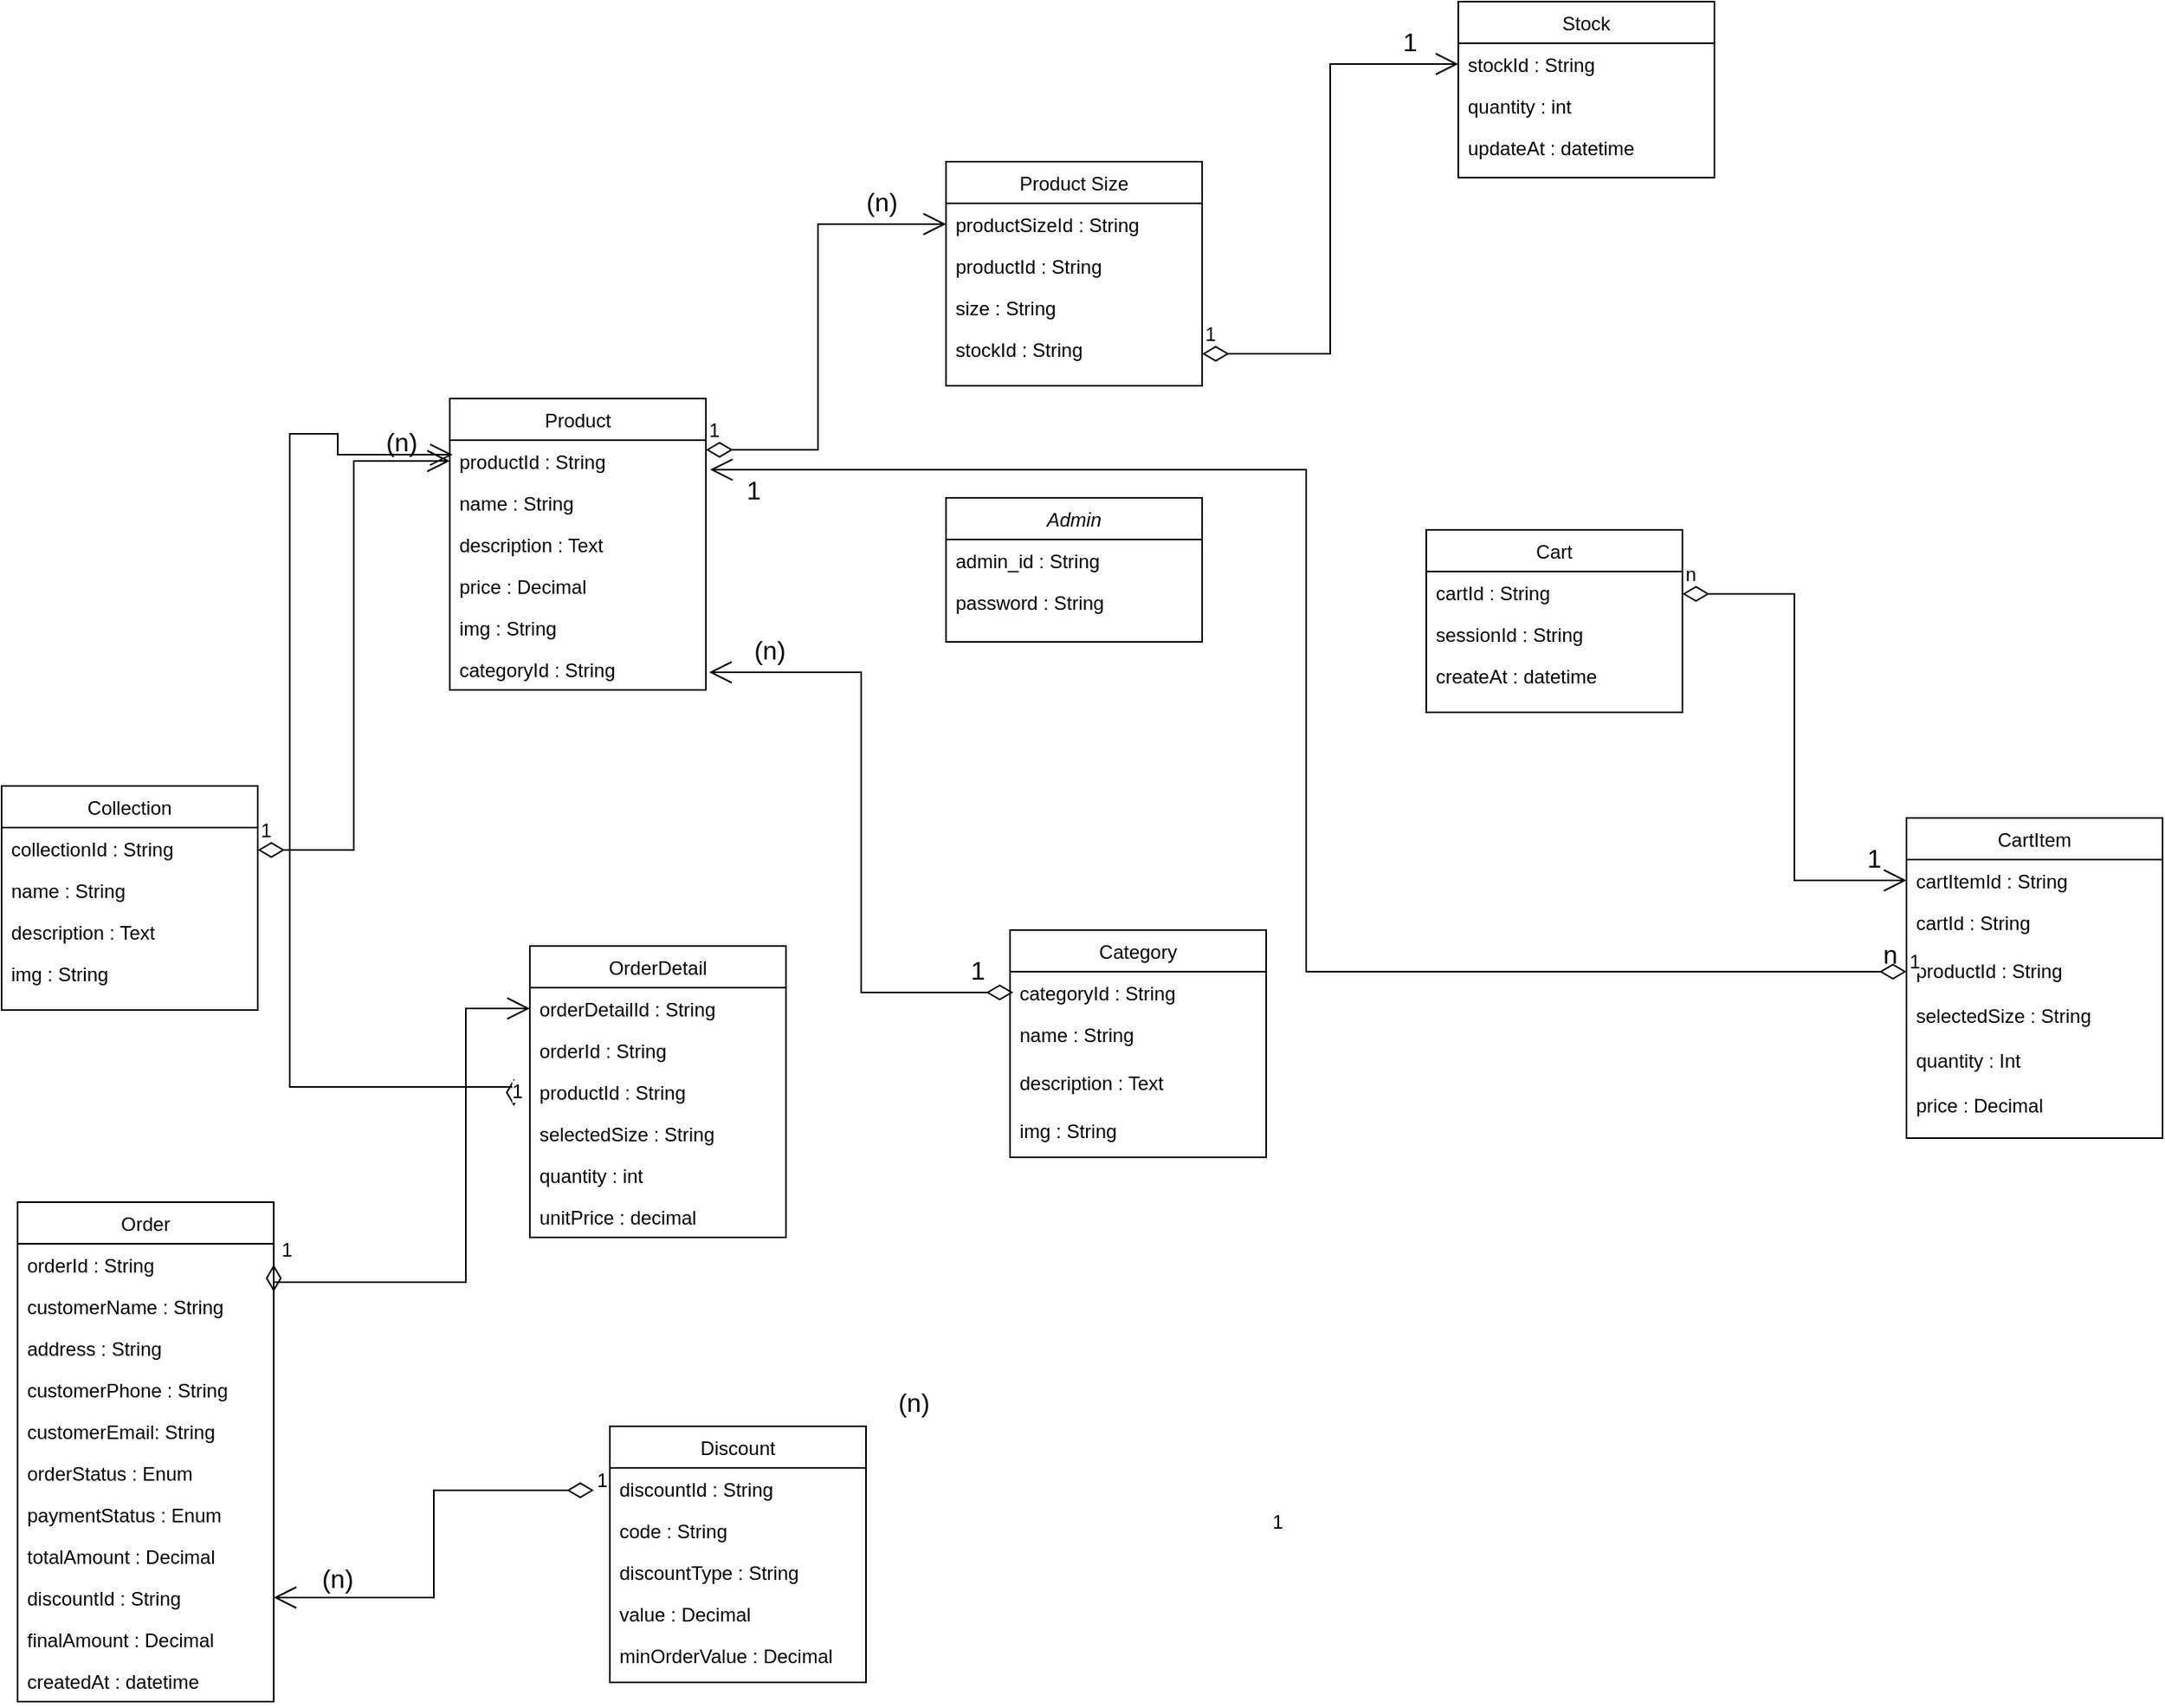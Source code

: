 <mxfile version="28.2.7">
  <diagram id="C5RBs43oDa-KdzZeNtuy" name="Page-1">
    <mxGraphModel dx="3889" dy="2490" grid="1" gridSize="10" guides="1" tooltips="1" connect="1" arrows="1" fold="1" page="1" pageScale="1" pageWidth="827" pageHeight="1169" math="0" shadow="0">
      <root>
        <mxCell id="WIyWlLk6GJQsqaUBKTNV-0" />
        <mxCell id="WIyWlLk6GJQsqaUBKTNV-1" parent="WIyWlLk6GJQsqaUBKTNV-0" />
        <mxCell id="zkfFHV4jXpPFQw0GAbJ--0" value="Admin" style="swimlane;fontStyle=2;align=center;verticalAlign=top;childLayout=stackLayout;horizontal=1;startSize=26;horizontalStack=0;resizeParent=1;resizeLast=0;collapsible=1;marginBottom=0;rounded=0;shadow=0;strokeWidth=1;" parent="WIyWlLk6GJQsqaUBKTNV-1" vertex="1">
          <mxGeometry x="-360" y="110" width="160" height="90" as="geometry">
            <mxRectangle x="230" y="140" width="160" height="26" as="alternateBounds" />
          </mxGeometry>
        </mxCell>
        <mxCell id="zkfFHV4jXpPFQw0GAbJ--1" value="admin_id : String" style="text;align=left;verticalAlign=top;spacingLeft=4;spacingRight=4;overflow=hidden;rotatable=0;points=[[0,0.5],[1,0.5]];portConstraint=eastwest;" parent="zkfFHV4jXpPFQw0GAbJ--0" vertex="1">
          <mxGeometry y="26" width="160" height="26" as="geometry" />
        </mxCell>
        <mxCell id="zkfFHV4jXpPFQw0GAbJ--2" value="password : String" style="text;align=left;verticalAlign=top;spacingLeft=4;spacingRight=4;overflow=hidden;rotatable=0;points=[[0,0.5],[1,0.5]];portConstraint=eastwest;rounded=0;shadow=0;html=0;" parent="zkfFHV4jXpPFQw0GAbJ--0" vertex="1">
          <mxGeometry y="52" width="160" height="26" as="geometry" />
        </mxCell>
        <mxCell id="zkfFHV4jXpPFQw0GAbJ--6" value="Category" style="swimlane;fontStyle=0;align=center;verticalAlign=top;childLayout=stackLayout;horizontal=1;startSize=26;horizontalStack=0;resizeParent=1;resizeLast=0;collapsible=1;marginBottom=0;rounded=0;shadow=0;strokeWidth=1;" parent="WIyWlLk6GJQsqaUBKTNV-1" vertex="1">
          <mxGeometry x="-320" y="380" width="160" height="142" as="geometry">
            <mxRectangle x="130" y="380" width="160" height="26" as="alternateBounds" />
          </mxGeometry>
        </mxCell>
        <mxCell id="zkfFHV4jXpPFQw0GAbJ--7" value="categoryId : String" style="text;align=left;verticalAlign=top;spacingLeft=4;spacingRight=4;overflow=hidden;rotatable=0;points=[[0,0.5],[1,0.5]];portConstraint=eastwest;" parent="zkfFHV4jXpPFQw0GAbJ--6" vertex="1">
          <mxGeometry y="26" width="160" height="26" as="geometry" />
        </mxCell>
        <mxCell id="zkfFHV4jXpPFQw0GAbJ--8" value="name : String" style="text;align=left;verticalAlign=top;spacingLeft=4;spacingRight=4;overflow=hidden;rotatable=0;points=[[0,0.5],[1,0.5]];portConstraint=eastwest;rounded=0;shadow=0;html=0;" parent="zkfFHV4jXpPFQw0GAbJ--6" vertex="1">
          <mxGeometry y="52" width="160" height="30" as="geometry" />
        </mxCell>
        <mxCell id="Sfmw0fB3d72tAotDh0iX-32" value="description : Text" style="text;align=left;verticalAlign=top;spacingLeft=4;spacingRight=4;overflow=hidden;rotatable=0;points=[[0,0.5],[1,0.5]];portConstraint=eastwest;rounded=0;shadow=0;html=0;" vertex="1" parent="zkfFHV4jXpPFQw0GAbJ--6">
          <mxGeometry y="82" width="160" height="30" as="geometry" />
        </mxCell>
        <mxCell id="Sfmw0fB3d72tAotDh0iX-33" value="img : String" style="text;align=left;verticalAlign=top;spacingLeft=4;spacingRight=4;overflow=hidden;rotatable=0;points=[[0,0.5],[1,0.5]];portConstraint=eastwest;rounded=0;shadow=0;html=0;" vertex="1" parent="zkfFHV4jXpPFQw0GAbJ--6">
          <mxGeometry y="112" width="160" height="30" as="geometry" />
        </mxCell>
        <mxCell id="zkfFHV4jXpPFQw0GAbJ--13" value="Collection" style="swimlane;fontStyle=0;align=center;verticalAlign=top;childLayout=stackLayout;horizontal=1;startSize=26;horizontalStack=0;resizeParent=1;resizeLast=0;collapsible=1;marginBottom=0;rounded=0;shadow=0;strokeWidth=1;" parent="WIyWlLk6GJQsqaUBKTNV-1" vertex="1">
          <mxGeometry x="-950" y="290" width="160" height="140" as="geometry">
            <mxRectangle x="340" y="380" width="170" height="26" as="alternateBounds" />
          </mxGeometry>
        </mxCell>
        <mxCell id="zkfFHV4jXpPFQw0GAbJ--14" value="collectionId : String" style="text;align=left;verticalAlign=top;spacingLeft=4;spacingRight=4;overflow=hidden;rotatable=0;points=[[0,0.5],[1,0.5]];portConstraint=eastwest;" parent="zkfFHV4jXpPFQw0GAbJ--13" vertex="1">
          <mxGeometry y="26" width="160" height="26" as="geometry" />
        </mxCell>
        <mxCell id="Sfmw0fB3d72tAotDh0iX-26" value="name : String" style="text;align=left;verticalAlign=top;spacingLeft=4;spacingRight=4;overflow=hidden;rotatable=0;points=[[0,0.5],[1,0.5]];portConstraint=eastwest;rounded=0;shadow=0;html=0;" vertex="1" parent="zkfFHV4jXpPFQw0GAbJ--13">
          <mxGeometry y="52" width="160" height="26" as="geometry" />
        </mxCell>
        <mxCell id="Sfmw0fB3d72tAotDh0iX-34" value="description : Text" style="text;align=left;verticalAlign=top;spacingLeft=4;spacingRight=4;overflow=hidden;rotatable=0;points=[[0,0.5],[1,0.5]];portConstraint=eastwest;rounded=0;shadow=0;html=0;" vertex="1" parent="zkfFHV4jXpPFQw0GAbJ--13">
          <mxGeometry y="78" width="160" height="26" as="geometry" />
        </mxCell>
        <mxCell id="Sfmw0fB3d72tAotDh0iX-35" value="img : String" style="text;align=left;verticalAlign=top;spacingLeft=4;spacingRight=4;overflow=hidden;rotatable=0;points=[[0,0.5],[1,0.5]];portConstraint=eastwest;rounded=0;shadow=0;html=0;" vertex="1" parent="zkfFHV4jXpPFQw0GAbJ--13">
          <mxGeometry y="104" width="160" height="26" as="geometry" />
        </mxCell>
        <mxCell id="zkfFHV4jXpPFQw0GAbJ--17" value="Product" style="swimlane;fontStyle=0;align=center;verticalAlign=top;childLayout=stackLayout;horizontal=1;startSize=26;horizontalStack=0;resizeParent=1;resizeLast=0;collapsible=1;marginBottom=0;rounded=0;shadow=0;strokeWidth=1;" parent="WIyWlLk6GJQsqaUBKTNV-1" vertex="1">
          <mxGeometry x="-670" y="48" width="160" height="182" as="geometry">
            <mxRectangle x="550" y="140" width="160" height="26" as="alternateBounds" />
          </mxGeometry>
        </mxCell>
        <mxCell id="zkfFHV4jXpPFQw0GAbJ--18" value="productId : String" style="text;align=left;verticalAlign=top;spacingLeft=4;spacingRight=4;overflow=hidden;rotatable=0;points=[[0,0.5],[1,0.5]];portConstraint=eastwest;" parent="zkfFHV4jXpPFQw0GAbJ--17" vertex="1">
          <mxGeometry y="26" width="160" height="26" as="geometry" />
        </mxCell>
        <mxCell id="zkfFHV4jXpPFQw0GAbJ--19" value="name : String" style="text;align=left;verticalAlign=top;spacingLeft=4;spacingRight=4;overflow=hidden;rotatable=0;points=[[0,0.5],[1,0.5]];portConstraint=eastwest;rounded=0;shadow=0;html=0;" parent="zkfFHV4jXpPFQw0GAbJ--17" vertex="1">
          <mxGeometry y="52" width="160" height="26" as="geometry" />
        </mxCell>
        <mxCell id="zkfFHV4jXpPFQw0GAbJ--20" value="description : Text" style="text;align=left;verticalAlign=top;spacingLeft=4;spacingRight=4;overflow=hidden;rotatable=0;points=[[0,0.5],[1,0.5]];portConstraint=eastwest;rounded=0;shadow=0;html=0;" parent="zkfFHV4jXpPFQw0GAbJ--17" vertex="1">
          <mxGeometry y="78" width="160" height="26" as="geometry" />
        </mxCell>
        <mxCell id="zkfFHV4jXpPFQw0GAbJ--21" value="price : Decimal" style="text;align=left;verticalAlign=top;spacingLeft=4;spacingRight=4;overflow=hidden;rotatable=0;points=[[0,0.5],[1,0.5]];portConstraint=eastwest;rounded=0;shadow=0;html=0;" parent="zkfFHV4jXpPFQw0GAbJ--17" vertex="1">
          <mxGeometry y="104" width="160" height="26" as="geometry" />
        </mxCell>
        <mxCell id="zkfFHV4jXpPFQw0GAbJ--22" value="img : String" style="text;align=left;verticalAlign=top;spacingLeft=4;spacingRight=4;overflow=hidden;rotatable=0;points=[[0,0.5],[1,0.5]];portConstraint=eastwest;rounded=0;shadow=0;html=0;" parent="zkfFHV4jXpPFQw0GAbJ--17" vertex="1">
          <mxGeometry y="130" width="160" height="26" as="geometry" />
        </mxCell>
        <mxCell id="zkfFHV4jXpPFQw0GAbJ--24" value="categoryId : String" style="text;align=left;verticalAlign=top;spacingLeft=4;spacingRight=4;overflow=hidden;rotatable=0;points=[[0,0.5],[1,0.5]];portConstraint=eastwest;" parent="zkfFHV4jXpPFQw0GAbJ--17" vertex="1">
          <mxGeometry y="156" width="160" height="26" as="geometry" />
        </mxCell>
        <mxCell id="Sfmw0fB3d72tAotDh0iX-0" value="CartItem" style="swimlane;fontStyle=0;align=center;verticalAlign=top;childLayout=stackLayout;horizontal=1;startSize=26;horizontalStack=0;resizeParent=1;resizeLast=0;collapsible=1;marginBottom=0;rounded=0;shadow=0;strokeWidth=1;" vertex="1" parent="WIyWlLk6GJQsqaUBKTNV-1">
          <mxGeometry x="240" y="310" width="160" height="200" as="geometry">
            <mxRectangle x="340" y="380" width="170" height="26" as="alternateBounds" />
          </mxGeometry>
        </mxCell>
        <mxCell id="Sfmw0fB3d72tAotDh0iX-1" value="cartItemId : String" style="text;align=left;verticalAlign=top;spacingLeft=4;spacingRight=4;overflow=hidden;rotatable=0;points=[[0,0.5],[1,0.5]];portConstraint=eastwest;" vertex="1" parent="Sfmw0fB3d72tAotDh0iX-0">
          <mxGeometry y="26" width="160" height="26" as="geometry" />
        </mxCell>
        <mxCell id="Sfmw0fB3d72tAotDh0iX-28" value="cartId : String" style="text;align=left;verticalAlign=top;spacingLeft=4;spacingRight=4;overflow=hidden;rotatable=0;points=[[0,0.5],[1,0.5]];portConstraint=eastwest;" vertex="1" parent="Sfmw0fB3d72tAotDh0iX-0">
          <mxGeometry y="52" width="160" height="30" as="geometry" />
        </mxCell>
        <mxCell id="Sfmw0fB3d72tAotDh0iX-27" value="productId : String" style="text;align=left;verticalAlign=top;spacingLeft=4;spacingRight=4;overflow=hidden;rotatable=0;points=[[0,0.5],[1,0.5]];portConstraint=eastwest;" vertex="1" parent="Sfmw0fB3d72tAotDh0iX-0">
          <mxGeometry y="82" width="160" height="28" as="geometry" />
        </mxCell>
        <mxCell id="Sfmw0fB3d72tAotDh0iX-29" value="selectedSize : String" style="text;align=left;verticalAlign=top;spacingLeft=4;spacingRight=4;overflow=hidden;rotatable=0;points=[[0,0.5],[1,0.5]];portConstraint=eastwest;" vertex="1" parent="Sfmw0fB3d72tAotDh0iX-0">
          <mxGeometry y="110" width="160" height="28" as="geometry" />
        </mxCell>
        <mxCell id="Sfmw0fB3d72tAotDh0iX-30" value="quantity : Int" style="text;align=left;verticalAlign=top;spacingLeft=4;spacingRight=4;overflow=hidden;rotatable=0;points=[[0,0.5],[1,0.5]];portConstraint=eastwest;" vertex="1" parent="Sfmw0fB3d72tAotDh0iX-0">
          <mxGeometry y="138" width="160" height="28" as="geometry" />
        </mxCell>
        <mxCell id="Sfmw0fB3d72tAotDh0iX-31" value="price : Decimal" style="text;align=left;verticalAlign=top;spacingLeft=4;spacingRight=4;overflow=hidden;rotatable=0;points=[[0,0.5],[1,0.5]];portConstraint=eastwest;" vertex="1" parent="Sfmw0fB3d72tAotDh0iX-0">
          <mxGeometry y="166" width="160" height="28" as="geometry" />
        </mxCell>
        <mxCell id="Sfmw0fB3d72tAotDh0iX-3" value="Product Size" style="swimlane;fontStyle=0;align=center;verticalAlign=top;childLayout=stackLayout;horizontal=1;startSize=26;horizontalStack=0;resizeParent=1;resizeLast=0;collapsible=1;marginBottom=0;rounded=0;shadow=0;strokeWidth=1;" vertex="1" parent="WIyWlLk6GJQsqaUBKTNV-1">
          <mxGeometry x="-360" y="-100" width="160" height="140" as="geometry">
            <mxRectangle x="340" y="380" width="170" height="26" as="alternateBounds" />
          </mxGeometry>
        </mxCell>
        <mxCell id="Sfmw0fB3d72tAotDh0iX-4" value="productSizeId : String" style="text;align=left;verticalAlign=top;spacingLeft=4;spacingRight=4;overflow=hidden;rotatable=0;points=[[0,0.5],[1,0.5]];portConstraint=eastwest;" vertex="1" parent="Sfmw0fB3d72tAotDh0iX-3">
          <mxGeometry y="26" width="160" height="26" as="geometry" />
        </mxCell>
        <mxCell id="Sfmw0fB3d72tAotDh0iX-38" value="productId : String" style="text;align=left;verticalAlign=top;spacingLeft=4;spacingRight=4;overflow=hidden;rotatable=0;points=[[0,0.5],[1,0.5]];portConstraint=eastwest;" vertex="1" parent="Sfmw0fB3d72tAotDh0iX-3">
          <mxGeometry y="52" width="160" height="26" as="geometry" />
        </mxCell>
        <mxCell id="Sfmw0fB3d72tAotDh0iX-39" value="size : String" style="text;align=left;verticalAlign=top;spacingLeft=4;spacingRight=4;overflow=hidden;rotatable=0;points=[[0,0.5],[1,0.5]];portConstraint=eastwest;" vertex="1" parent="Sfmw0fB3d72tAotDh0iX-3">
          <mxGeometry y="78" width="160" height="26" as="geometry" />
        </mxCell>
        <mxCell id="Sfmw0fB3d72tAotDh0iX-40" value="stockId : String" style="text;align=left;verticalAlign=top;spacingLeft=4;spacingRight=4;overflow=hidden;rotatable=0;points=[[0,0.5],[1,0.5]];portConstraint=eastwest;" vertex="1" parent="Sfmw0fB3d72tAotDh0iX-3">
          <mxGeometry y="104" width="160" height="26" as="geometry" />
        </mxCell>
        <mxCell id="Sfmw0fB3d72tAotDh0iX-6" value="Discount" style="swimlane;fontStyle=0;align=center;verticalAlign=top;childLayout=stackLayout;horizontal=1;startSize=26;horizontalStack=0;resizeParent=1;resizeLast=0;collapsible=1;marginBottom=0;rounded=0;shadow=0;strokeWidth=1;" vertex="1" parent="WIyWlLk6GJQsqaUBKTNV-1">
          <mxGeometry x="-570" y="690" width="160" height="160" as="geometry">
            <mxRectangle x="340" y="380" width="170" height="26" as="alternateBounds" />
          </mxGeometry>
        </mxCell>
        <mxCell id="Sfmw0fB3d72tAotDh0iX-7" value="discountId : String" style="text;align=left;verticalAlign=top;spacingLeft=4;spacingRight=4;overflow=hidden;rotatable=0;points=[[0,0.5],[1,0.5]];portConstraint=eastwest;" vertex="1" parent="Sfmw0fB3d72tAotDh0iX-6">
          <mxGeometry y="26" width="160" height="26" as="geometry" />
        </mxCell>
        <mxCell id="Sfmw0fB3d72tAotDh0iX-44" value="code : String" style="text;align=left;verticalAlign=top;spacingLeft=4;spacingRight=4;overflow=hidden;rotatable=0;points=[[0,0.5],[1,0.5]];portConstraint=eastwest;" vertex="1" parent="Sfmw0fB3d72tAotDh0iX-6">
          <mxGeometry y="52" width="160" height="26" as="geometry" />
        </mxCell>
        <mxCell id="Sfmw0fB3d72tAotDh0iX-45" value="discountType : String" style="text;align=left;verticalAlign=top;spacingLeft=4;spacingRight=4;overflow=hidden;rotatable=0;points=[[0,0.5],[1,0.5]];portConstraint=eastwest;" vertex="1" parent="Sfmw0fB3d72tAotDh0iX-6">
          <mxGeometry y="78" width="160" height="26" as="geometry" />
        </mxCell>
        <mxCell id="Sfmw0fB3d72tAotDh0iX-46" value="value : Decimal" style="text;align=left;verticalAlign=top;spacingLeft=4;spacingRight=4;overflow=hidden;rotatable=0;points=[[0,0.5],[1,0.5]];portConstraint=eastwest;" vertex="1" parent="Sfmw0fB3d72tAotDh0iX-6">
          <mxGeometry y="104" width="160" height="26" as="geometry" />
        </mxCell>
        <mxCell id="Sfmw0fB3d72tAotDh0iX-47" value="minOrderValue : Decimal" style="text;align=left;verticalAlign=top;spacingLeft=4;spacingRight=4;overflow=hidden;rotatable=0;points=[[0,0.5],[1,0.5]];portConstraint=eastwest;" vertex="1" parent="Sfmw0fB3d72tAotDh0iX-6">
          <mxGeometry y="130" width="160" height="26" as="geometry" />
        </mxCell>
        <mxCell id="Sfmw0fB3d72tAotDh0iX-9" value="Stock" style="swimlane;fontStyle=0;align=center;verticalAlign=top;childLayout=stackLayout;horizontal=1;startSize=26;horizontalStack=0;resizeParent=1;resizeLast=0;collapsible=1;marginBottom=0;rounded=0;shadow=0;strokeWidth=1;" vertex="1" parent="WIyWlLk6GJQsqaUBKTNV-1">
          <mxGeometry x="-40" y="-200" width="160" height="110" as="geometry">
            <mxRectangle x="340" y="380" width="170" height="26" as="alternateBounds" />
          </mxGeometry>
        </mxCell>
        <mxCell id="Sfmw0fB3d72tAotDh0iX-10" value="stockId : String" style="text;align=left;verticalAlign=top;spacingLeft=4;spacingRight=4;overflow=hidden;rotatable=0;points=[[0,0.5],[1,0.5]];portConstraint=eastwest;" vertex="1" parent="Sfmw0fB3d72tAotDh0iX-9">
          <mxGeometry y="26" width="160" height="26" as="geometry" />
        </mxCell>
        <mxCell id="Sfmw0fB3d72tAotDh0iX-42" value="quantity : int" style="text;align=left;verticalAlign=top;spacingLeft=4;spacingRight=4;overflow=hidden;rotatable=0;points=[[0,0.5],[1,0.5]];portConstraint=eastwest;" vertex="1" parent="Sfmw0fB3d72tAotDh0iX-9">
          <mxGeometry y="52" width="160" height="26" as="geometry" />
        </mxCell>
        <mxCell id="Sfmw0fB3d72tAotDh0iX-43" value="updateAt : datetime" style="text;align=left;verticalAlign=top;spacingLeft=4;spacingRight=4;overflow=hidden;rotatable=0;points=[[0,0.5],[1,0.5]];portConstraint=eastwest;" vertex="1" parent="Sfmw0fB3d72tAotDh0iX-9">
          <mxGeometry y="78" width="160" height="26" as="geometry" />
        </mxCell>
        <mxCell id="Sfmw0fB3d72tAotDh0iX-12" value="Cart" style="swimlane;fontStyle=0;align=center;verticalAlign=top;childLayout=stackLayout;horizontal=1;startSize=26;horizontalStack=0;resizeParent=1;resizeLast=0;collapsible=1;marginBottom=0;rounded=0;shadow=0;strokeWidth=1;" vertex="1" parent="WIyWlLk6GJQsqaUBKTNV-1">
          <mxGeometry x="-60" y="130" width="160" height="114" as="geometry">
            <mxRectangle x="130" y="380" width="160" height="26" as="alternateBounds" />
          </mxGeometry>
        </mxCell>
        <mxCell id="Sfmw0fB3d72tAotDh0iX-13" value="cartId : String" style="text;align=left;verticalAlign=top;spacingLeft=4;spacingRight=4;overflow=hidden;rotatable=0;points=[[0,0.5],[1,0.5]];portConstraint=eastwest;" vertex="1" parent="Sfmw0fB3d72tAotDh0iX-12">
          <mxGeometry y="26" width="160" height="26" as="geometry" />
        </mxCell>
        <mxCell id="Sfmw0fB3d72tAotDh0iX-14" value="sessionId : String" style="text;align=left;verticalAlign=top;spacingLeft=4;spacingRight=4;overflow=hidden;rotatable=0;points=[[0,0.5],[1,0.5]];portConstraint=eastwest;rounded=0;shadow=0;html=0;" vertex="1" parent="Sfmw0fB3d72tAotDh0iX-12">
          <mxGeometry y="52" width="160" height="26" as="geometry" />
        </mxCell>
        <mxCell id="Sfmw0fB3d72tAotDh0iX-48" value="createAt : datetime" style="text;align=left;verticalAlign=top;spacingLeft=4;spacingRight=4;overflow=hidden;rotatable=0;points=[[0,0.5],[1,0.5]];portConstraint=eastwest;rounded=0;shadow=0;html=0;" vertex="1" parent="Sfmw0fB3d72tAotDh0iX-12">
          <mxGeometry y="78" width="160" height="26" as="geometry" />
        </mxCell>
        <mxCell id="Sfmw0fB3d72tAotDh0iX-18" value="Order" style="swimlane;fontStyle=0;align=center;verticalAlign=top;childLayout=stackLayout;horizontal=1;startSize=26;horizontalStack=0;resizeParent=1;resizeLast=0;collapsible=1;marginBottom=0;rounded=0;shadow=0;strokeWidth=1;" vertex="1" parent="WIyWlLk6GJQsqaUBKTNV-1">
          <mxGeometry x="-940" y="550" width="160" height="312" as="geometry">
            <mxRectangle x="130" y="380" width="160" height="26" as="alternateBounds" />
          </mxGeometry>
        </mxCell>
        <mxCell id="Sfmw0fB3d72tAotDh0iX-19" value="orderId : String" style="text;align=left;verticalAlign=top;spacingLeft=4;spacingRight=4;overflow=hidden;rotatable=0;points=[[0,0.5],[1,0.5]];portConstraint=eastwest;" vertex="1" parent="Sfmw0fB3d72tAotDh0iX-18">
          <mxGeometry y="26" width="160" height="26" as="geometry" />
        </mxCell>
        <mxCell id="Sfmw0fB3d72tAotDh0iX-20" value="customerName : String" style="text;align=left;verticalAlign=top;spacingLeft=4;spacingRight=4;overflow=hidden;rotatable=0;points=[[0,0.5],[1,0.5]];portConstraint=eastwest;rounded=0;shadow=0;html=0;" vertex="1" parent="Sfmw0fB3d72tAotDh0iX-18">
          <mxGeometry y="52" width="160" height="26" as="geometry" />
        </mxCell>
        <mxCell id="Sfmw0fB3d72tAotDh0iX-23" value="address : String" style="text;align=left;verticalAlign=top;spacingLeft=4;spacingRight=4;overflow=hidden;rotatable=0;points=[[0,0.5],[1,0.5]];portConstraint=eastwest;" vertex="1" parent="Sfmw0fB3d72tAotDh0iX-18">
          <mxGeometry y="78" width="160" height="26" as="geometry" />
        </mxCell>
        <mxCell id="Sfmw0fB3d72tAotDh0iX-49" value="customerPhone : String" style="text;align=left;verticalAlign=top;spacingLeft=4;spacingRight=4;overflow=hidden;rotatable=0;points=[[0,0.5],[1,0.5]];portConstraint=eastwest;" vertex="1" parent="Sfmw0fB3d72tAotDh0iX-18">
          <mxGeometry y="104" width="160" height="26" as="geometry" />
        </mxCell>
        <mxCell id="Sfmw0fB3d72tAotDh0iX-50" value="customerEmail: String" style="text;align=left;verticalAlign=top;spacingLeft=4;spacingRight=4;overflow=hidden;rotatable=0;points=[[0,0.5],[1,0.5]];portConstraint=eastwest;" vertex="1" parent="Sfmw0fB3d72tAotDh0iX-18">
          <mxGeometry y="130" width="160" height="26" as="geometry" />
        </mxCell>
        <mxCell id="Sfmw0fB3d72tAotDh0iX-51" value="orderStatus : Enum" style="text;align=left;verticalAlign=top;spacingLeft=4;spacingRight=4;overflow=hidden;rotatable=0;points=[[0,0.5],[1,0.5]];portConstraint=eastwest;" vertex="1" parent="Sfmw0fB3d72tAotDh0iX-18">
          <mxGeometry y="156" width="160" height="26" as="geometry" />
        </mxCell>
        <mxCell id="Sfmw0fB3d72tAotDh0iX-52" value="paymentStatus : Enum" style="text;align=left;verticalAlign=top;spacingLeft=4;spacingRight=4;overflow=hidden;rotatable=0;points=[[0,0.5],[1,0.5]];portConstraint=eastwest;" vertex="1" parent="Sfmw0fB3d72tAotDh0iX-18">
          <mxGeometry y="182" width="160" height="26" as="geometry" />
        </mxCell>
        <mxCell id="Sfmw0fB3d72tAotDh0iX-53" value="totalAmount : Decimal" style="text;align=left;verticalAlign=top;spacingLeft=4;spacingRight=4;overflow=hidden;rotatable=0;points=[[0,0.5],[1,0.5]];portConstraint=eastwest;" vertex="1" parent="Sfmw0fB3d72tAotDh0iX-18">
          <mxGeometry y="208" width="160" height="26" as="geometry" />
        </mxCell>
        <mxCell id="Sfmw0fB3d72tAotDh0iX-54" value="discountId : String" style="text;align=left;verticalAlign=top;spacingLeft=4;spacingRight=4;overflow=hidden;rotatable=0;points=[[0,0.5],[1,0.5]];portConstraint=eastwest;" vertex="1" parent="Sfmw0fB3d72tAotDh0iX-18">
          <mxGeometry y="234" width="160" height="26" as="geometry" />
        </mxCell>
        <mxCell id="Sfmw0fB3d72tAotDh0iX-55" value="finalAmount : Decimal" style="text;align=left;verticalAlign=top;spacingLeft=4;spacingRight=4;overflow=hidden;rotatable=0;points=[[0,0.5],[1,0.5]];portConstraint=eastwest;" vertex="1" parent="Sfmw0fB3d72tAotDh0iX-18">
          <mxGeometry y="260" width="160" height="26" as="geometry" />
        </mxCell>
        <mxCell id="Sfmw0fB3d72tAotDh0iX-56" value="createdAt : datetime" style="text;align=left;verticalAlign=top;spacingLeft=4;spacingRight=4;overflow=hidden;rotatable=0;points=[[0,0.5],[1,0.5]];portConstraint=eastwest;" vertex="1" parent="Sfmw0fB3d72tAotDh0iX-18">
          <mxGeometry y="286" width="160" height="26" as="geometry" />
        </mxCell>
        <mxCell id="Sfmw0fB3d72tAotDh0iX-57" value="OrderDetail" style="swimlane;fontStyle=0;align=center;verticalAlign=top;childLayout=stackLayout;horizontal=1;startSize=26;horizontalStack=0;resizeParent=1;resizeLast=0;collapsible=1;marginBottom=0;rounded=0;shadow=0;strokeWidth=1;" vertex="1" parent="WIyWlLk6GJQsqaUBKTNV-1">
          <mxGeometry x="-620" y="390" width="160" height="182" as="geometry">
            <mxRectangle x="130" y="380" width="160" height="26" as="alternateBounds" />
          </mxGeometry>
        </mxCell>
        <mxCell id="Sfmw0fB3d72tAotDh0iX-69" value="orderDetailId : String" style="text;align=left;verticalAlign=top;spacingLeft=4;spacingRight=4;overflow=hidden;rotatable=0;points=[[0,0.5],[1,0.5]];portConstraint=eastwest;" vertex="1" parent="Sfmw0fB3d72tAotDh0iX-57">
          <mxGeometry y="26" width="160" height="26" as="geometry" />
        </mxCell>
        <mxCell id="Sfmw0fB3d72tAotDh0iX-70" value="orderId : String" style="text;align=left;verticalAlign=top;spacingLeft=4;spacingRight=4;overflow=hidden;rotatable=0;points=[[0,0.5],[1,0.5]];portConstraint=eastwest;" vertex="1" parent="Sfmw0fB3d72tAotDh0iX-57">
          <mxGeometry y="52" width="160" height="26" as="geometry" />
        </mxCell>
        <mxCell id="Sfmw0fB3d72tAotDh0iX-71" value="productId : String" style="text;align=left;verticalAlign=top;spacingLeft=4;spacingRight=4;overflow=hidden;rotatable=0;points=[[0,0.5],[1,0.5]];portConstraint=eastwest;" vertex="1" parent="Sfmw0fB3d72tAotDh0iX-57">
          <mxGeometry y="78" width="160" height="26" as="geometry" />
        </mxCell>
        <mxCell id="Sfmw0fB3d72tAotDh0iX-72" value="selectedSize : String" style="text;align=left;verticalAlign=top;spacingLeft=4;spacingRight=4;overflow=hidden;rotatable=0;points=[[0,0.5],[1,0.5]];portConstraint=eastwest;" vertex="1" parent="Sfmw0fB3d72tAotDh0iX-57">
          <mxGeometry y="104" width="160" height="26" as="geometry" />
        </mxCell>
        <mxCell id="Sfmw0fB3d72tAotDh0iX-73" value="quantity : int" style="text;align=left;verticalAlign=top;spacingLeft=4;spacingRight=4;overflow=hidden;rotatable=0;points=[[0,0.5],[1,0.5]];portConstraint=eastwest;" vertex="1" parent="Sfmw0fB3d72tAotDh0iX-57">
          <mxGeometry y="130" width="160" height="26" as="geometry" />
        </mxCell>
        <mxCell id="Sfmw0fB3d72tAotDh0iX-74" value="unitPrice : decimal" style="text;align=left;verticalAlign=top;spacingLeft=4;spacingRight=4;overflow=hidden;rotatable=0;points=[[0,0.5],[1,0.5]];portConstraint=eastwest;" vertex="1" parent="Sfmw0fB3d72tAotDh0iX-57">
          <mxGeometry y="156" width="160" height="26" as="geometry" />
        </mxCell>
        <mxCell id="Sfmw0fB3d72tAotDh0iX-82" value="1" style="endArrow=open;html=1;endSize=12;startArrow=diamondThin;startSize=14;startFill=0;edgeStyle=orthogonalEdgeStyle;align=left;verticalAlign=bottom;rounded=0;fontSize=12;entryX=1;entryY=0.5;entryDx=0;entryDy=0;exitX=0;exitY=0.5;exitDx=0;exitDy=0;" edge="1" parent="WIyWlLk6GJQsqaUBKTNV-1">
          <mxGeometry x="-1" y="170" relative="1" as="geometry">
            <mxPoint x="-318" y="419" as="sourcePoint" />
            <mxPoint x="-508" y="219.0" as="targetPoint" />
            <Array as="points">
              <mxPoint x="-413" y="419" />
              <mxPoint x="-413" y="219" />
            </Array>
            <mxPoint x="160" y="170" as="offset" />
          </mxGeometry>
        </mxCell>
        <mxCell id="Sfmw0fB3d72tAotDh0iX-84" value="(n)" style="text;html=1;whiteSpace=wrap;strokeColor=none;fillColor=none;align=center;verticalAlign=middle;rounded=0;fontSize=16;" vertex="1" parent="WIyWlLk6GJQsqaUBKTNV-1">
          <mxGeometry x="-500" y="190" width="60" height="30" as="geometry" />
        </mxCell>
        <mxCell id="Sfmw0fB3d72tAotDh0iX-85" value="1" style="endArrow=open;html=1;endSize=12;startArrow=diamondThin;startSize=14;startFill=0;edgeStyle=orthogonalEdgeStyle;align=left;verticalAlign=bottom;rounded=0;fontSize=12;entryX=0;entryY=0.5;entryDx=0;entryDy=0;" edge="1" parent="WIyWlLk6GJQsqaUBKTNV-1" target="zkfFHV4jXpPFQw0GAbJ--18">
          <mxGeometry x="-1" y="3" relative="1" as="geometry">
            <mxPoint x="-790" y="330" as="sourcePoint" />
            <mxPoint x="-700" y="90" as="targetPoint" />
            <Array as="points">
              <mxPoint x="-730" y="330" />
              <mxPoint x="-730" y="87" />
            </Array>
            <mxPoint as="offset" />
          </mxGeometry>
        </mxCell>
        <mxCell id="Sfmw0fB3d72tAotDh0iX-86" value="1" style="endArrow=open;html=1;endSize=12;startArrow=diamondThin;startSize=14;startFill=0;edgeStyle=orthogonalEdgeStyle;align=left;verticalAlign=bottom;rounded=0;fontSize=12;entryX=0;entryY=0.5;entryDx=0;entryDy=0;" edge="1" parent="WIyWlLk6GJQsqaUBKTNV-1" target="Sfmw0fB3d72tAotDh0iX-4">
          <mxGeometry x="-1" y="3" relative="1" as="geometry">
            <mxPoint x="-510" y="80" as="sourcePoint" />
            <mxPoint x="-350" y="80" as="targetPoint" />
            <Array as="points">
              <mxPoint x="-440" y="80" />
              <mxPoint x="-440" y="-61" />
            </Array>
          </mxGeometry>
        </mxCell>
        <mxCell id="Sfmw0fB3d72tAotDh0iX-87" value="1" style="endArrow=open;html=1;endSize=12;startArrow=diamondThin;startSize=14;startFill=0;edgeStyle=orthogonalEdgeStyle;align=left;verticalAlign=bottom;rounded=0;fontSize=12;entryX=0;entryY=0.5;entryDx=0;entryDy=0;" edge="1" parent="WIyWlLk6GJQsqaUBKTNV-1" target="Sfmw0fB3d72tAotDh0iX-10">
          <mxGeometry x="-1" y="3" relative="1" as="geometry">
            <mxPoint x="-200" y="20" as="sourcePoint" />
            <mxPoint x="-40" y="20" as="targetPoint" />
            <Array as="points">
              <mxPoint x="-120" y="20" />
              <mxPoint x="-120" y="-161" />
            </Array>
          </mxGeometry>
        </mxCell>
        <mxCell id="Sfmw0fB3d72tAotDh0iX-88" value="(n)" style="text;html=1;whiteSpace=wrap;strokeColor=none;fillColor=none;align=center;verticalAlign=middle;rounded=0;fontSize=16;" vertex="1" parent="WIyWlLk6GJQsqaUBKTNV-1">
          <mxGeometry x="-730" y="60" width="60" height="30" as="geometry" />
        </mxCell>
        <mxCell id="Sfmw0fB3d72tAotDh0iX-89" value="(n)" style="text;html=1;whiteSpace=wrap;strokeColor=none;fillColor=none;align=center;verticalAlign=middle;rounded=0;fontSize=16;" vertex="1" parent="WIyWlLk6GJQsqaUBKTNV-1">
          <mxGeometry x="-430" y="-90" width="60" height="30" as="geometry" />
        </mxCell>
        <mxCell id="Sfmw0fB3d72tAotDh0iX-90" value="1" style="text;html=1;whiteSpace=wrap;strokeColor=none;fillColor=none;align=center;verticalAlign=middle;rounded=0;fontSize=16;" vertex="1" parent="WIyWlLk6GJQsqaUBKTNV-1">
          <mxGeometry x="-370" y="390" width="60" height="30" as="geometry" />
        </mxCell>
        <mxCell id="Sfmw0fB3d72tAotDh0iX-91" value="1" style="text;html=1;whiteSpace=wrap;strokeColor=none;fillColor=none;align=center;verticalAlign=middle;rounded=0;fontSize=16;" vertex="1" parent="WIyWlLk6GJQsqaUBKTNV-1">
          <mxGeometry x="-100" y="-190" width="60" height="30" as="geometry" />
        </mxCell>
        <mxCell id="Sfmw0fB3d72tAotDh0iX-92" value="n" style="endArrow=open;html=1;endSize=12;startArrow=diamondThin;startSize=14;startFill=0;edgeStyle=orthogonalEdgeStyle;align=left;verticalAlign=bottom;rounded=0;fontSize=12;entryX=0;entryY=0.5;entryDx=0;entryDy=0;" edge="1" parent="WIyWlLk6GJQsqaUBKTNV-1" target="Sfmw0fB3d72tAotDh0iX-1">
          <mxGeometry x="-1" y="3" relative="1" as="geometry">
            <mxPoint x="100" y="170" as="sourcePoint" />
            <mxPoint x="260" y="170" as="targetPoint" />
            <Array as="points">
              <mxPoint x="170" y="170" />
              <mxPoint x="170" y="349" />
            </Array>
            <mxPoint as="offset" />
          </mxGeometry>
        </mxCell>
        <mxCell id="Sfmw0fB3d72tAotDh0iX-93" value="1" style="text;html=1;whiteSpace=wrap;strokeColor=none;fillColor=none;align=center;verticalAlign=middle;rounded=0;fontSize=16;" vertex="1" parent="WIyWlLk6GJQsqaUBKTNV-1">
          <mxGeometry x="190" y="320" width="60" height="30" as="geometry" />
        </mxCell>
        <mxCell id="Sfmw0fB3d72tAotDh0iX-94" value="1" style="endArrow=open;html=1;endSize=12;startArrow=diamondThin;startSize=14;startFill=0;edgeStyle=orthogonalEdgeStyle;align=left;verticalAlign=bottom;rounded=0;fontSize=12;exitX=0;exitY=0.5;exitDx=0;exitDy=0;entryX=1.016;entryY=0.707;entryDx=0;entryDy=0;entryPerimeter=0;" edge="1" parent="WIyWlLk6GJQsqaUBKTNV-1" source="Sfmw0fB3d72tAotDh0iX-27" target="zkfFHV4jXpPFQw0GAbJ--18">
          <mxGeometry x="-1" y="3" relative="1" as="geometry">
            <mxPoint x="10" y="522" as="sourcePoint" />
            <mxPoint x="170" y="522" as="targetPoint" />
          </mxGeometry>
        </mxCell>
        <mxCell id="Sfmw0fB3d72tAotDh0iX-95" value="n" style="text;html=1;whiteSpace=wrap;strokeColor=none;fillColor=none;align=center;verticalAlign=middle;rounded=0;fontSize=16;" vertex="1" parent="WIyWlLk6GJQsqaUBKTNV-1">
          <mxGeometry x="200" y="380" width="60" height="30" as="geometry" />
        </mxCell>
        <mxCell id="Sfmw0fB3d72tAotDh0iX-96" value="1" style="text;html=1;whiteSpace=wrap;strokeColor=none;fillColor=none;align=center;verticalAlign=middle;rounded=0;fontSize=16;" vertex="1" parent="WIyWlLk6GJQsqaUBKTNV-1">
          <mxGeometry x="-510" y="90" width="60" height="30" as="geometry" />
        </mxCell>
        <mxCell id="Sfmw0fB3d72tAotDh0iX-97" value="1" style="endArrow=open;html=1;endSize=12;startArrow=diamondThin;startSize=14;startFill=0;edgeStyle=orthogonalEdgeStyle;align=left;verticalAlign=bottom;rounded=0;fontSize=12;entryX=0;entryY=0.5;entryDx=0;entryDy=0;exitX=1;exitY=0.5;exitDx=0;exitDy=0;" edge="1" parent="WIyWlLk6GJQsqaUBKTNV-1" source="Sfmw0fB3d72tAotDh0iX-19" target="Sfmw0fB3d72tAotDh0iX-69">
          <mxGeometry x="-1" y="3" relative="1" as="geometry">
            <mxPoint x="-570" y="600" as="sourcePoint" />
            <mxPoint x="-410" y="600" as="targetPoint" />
            <Array as="points">
              <mxPoint x="-780" y="600" />
              <mxPoint x="-660" y="600" />
              <mxPoint x="-660" y="429" />
            </Array>
          </mxGeometry>
        </mxCell>
        <mxCell id="Sfmw0fB3d72tAotDh0iX-98" value="(n)" style="text;html=1;whiteSpace=wrap;strokeColor=none;fillColor=none;align=center;verticalAlign=middle;rounded=0;fontSize=16;" vertex="1" parent="WIyWlLk6GJQsqaUBKTNV-1">
          <mxGeometry x="-410" y="660" width="60" height="30" as="geometry" />
        </mxCell>
        <mxCell id="Sfmw0fB3d72tAotDh0iX-99" value="1" style="endArrow=open;html=1;endSize=12;startArrow=diamondThin;startSize=14;startFill=0;edgeStyle=orthogonalEdgeStyle;align=left;verticalAlign=bottom;rounded=0;fontSize=12;entryX=0.011;entryY=0.347;entryDx=0;entryDy=0;entryPerimeter=0;" edge="1" parent="WIyWlLk6GJQsqaUBKTNV-1" target="zkfFHV4jXpPFQw0GAbJ--18">
          <mxGeometry x="-1" y="3" relative="1" as="geometry">
            <mxPoint x="-630" y="490" as="sourcePoint" />
            <mxPoint x="-740" y="77" as="targetPoint" />
            <Array as="points">
              <mxPoint x="-770" y="478" />
              <mxPoint x="-770" y="70" />
              <mxPoint x="-740" y="70" />
              <mxPoint x="-740" y="83" />
            </Array>
          </mxGeometry>
        </mxCell>
        <mxCell id="Sfmw0fB3d72tAotDh0iX-101" value="1" style="endArrow=open;html=1;endSize=12;startArrow=diamondThin;startSize=14;startFill=0;edgeStyle=orthogonalEdgeStyle;align=left;verticalAlign=bottom;rounded=0;fontSize=12;entryX=1;entryY=0.5;entryDx=0;entryDy=0;" edge="1" parent="WIyWlLk6GJQsqaUBKTNV-1" target="Sfmw0fB3d72tAotDh0iX-54">
          <mxGeometry x="-1" y="3" relative="1" as="geometry">
            <mxPoint x="-580" y="730" as="sourcePoint" />
            <mxPoint x="-700" y="730" as="targetPoint" />
            <Array as="points">
              <mxPoint x="-680" y="730" />
              <mxPoint x="-680" y="797" />
            </Array>
          </mxGeometry>
        </mxCell>
        <mxCell id="Sfmw0fB3d72tAotDh0iX-102" value="(n)" style="text;html=1;whiteSpace=wrap;strokeColor=none;fillColor=none;align=center;verticalAlign=middle;rounded=0;fontSize=16;" vertex="1" parent="WIyWlLk6GJQsqaUBKTNV-1">
          <mxGeometry x="-770" y="770" width="60" height="30" as="geometry" />
        </mxCell>
      </root>
    </mxGraphModel>
  </diagram>
</mxfile>
